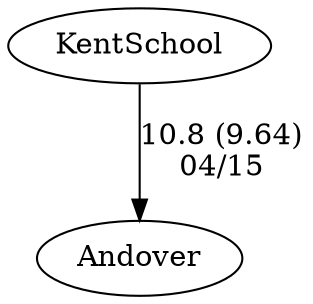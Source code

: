 digraph boys1foursAndover {Andover [URL="boys1foursAndoverAndover.html"];KentSchool [URL="boys1foursAndoverKentSchool.html"];KentSchool -> Andover[label="10.8 (9.64)
04/15", weight="90", tooltip="NEIRA,Kent School vs. Phillips Andover			
Distance: 1680m Conditions: Conditions varied throughout the afternoon due to a storm system moving into the valley. Slight tail current with headwinds ranging in strength from 91-12 mph in the lower boats and up to 15 mph and gusts over 25 mph in the first boat boy's race. Comments: Thank you to Andover for coming to Kent today for a great day of racing. Kudos go to all athletes for being flexible in the schedule as the threat of bad weather approached. You should not compare times between different races, as each race started at a slightly different point due to the winds.
None", URL="http://www.row2k.com/results/resultspage.cfm?UID=9D3468EE93AF1496F7E33F761C095EC5&cat=5", random="random"]}